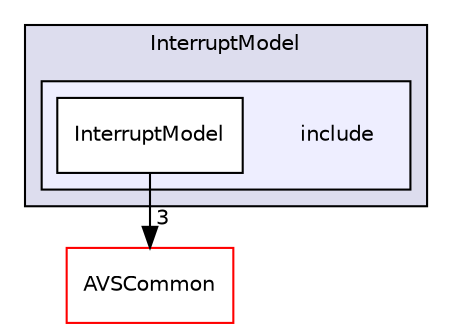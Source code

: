 digraph "/workplace/avs-device-sdk/InterruptModel/include" {
  compound=true
  node [ fontsize="10", fontname="Helvetica"];
  edge [ labelfontsize="10", labelfontname="Helvetica"];
  subgraph clusterdir_1da5878b5eab0954316ec5377b4b3029 {
    graph [ bgcolor="#ddddee", pencolor="black", label="InterruptModel" fontname="Helvetica", fontsize="10", URL="dir_1da5878b5eab0954316ec5377b4b3029.html"]
  subgraph clusterdir_2a73169079ff26818231938c8e102439 {
    graph [ bgcolor="#eeeeff", pencolor="black", label="" URL="dir_2a73169079ff26818231938c8e102439.html"];
    dir_2a73169079ff26818231938c8e102439 [shape=plaintext label="include"];
    dir_ae01e911ea2d1773083439120d586396 [shape=box label="InterruptModel" color="black" fillcolor="white" style="filled" URL="dir_ae01e911ea2d1773083439120d586396.html"];
  }
  }
  dir_13e65effb2bde530b17b3d5eefcd0266 [shape=box label="AVSCommon" fillcolor="white" style="filled" color="red" URL="dir_13e65effb2bde530b17b3d5eefcd0266.html"];
  dir_ae01e911ea2d1773083439120d586396->dir_13e65effb2bde530b17b3d5eefcd0266 [headlabel="3", labeldistance=1.5 headhref="dir_000531_000017.html"];
}

